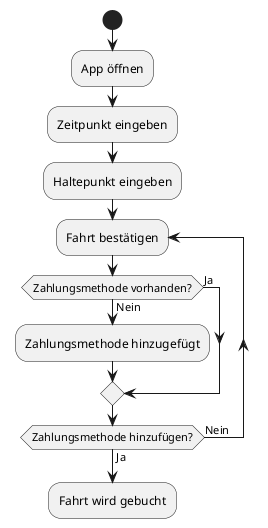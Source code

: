 @startuml
'https://plantuml.com/activity-diagram-beta

start
:App öffnen;
:Zeitpunkt eingeben;
:Haltepunkt eingeben;
repeat :Fahrt bestätigen;
if(Zahlungsmethode vorhanden?) then (Nein)
 :Zahlungsmethode hinzugefügt;
else (Ja)
end if
repeat while(Zahlungsmethode hinzufügen?) is (Nein) not (Ja)
:Fahrt wird gebucht;
@enduml
